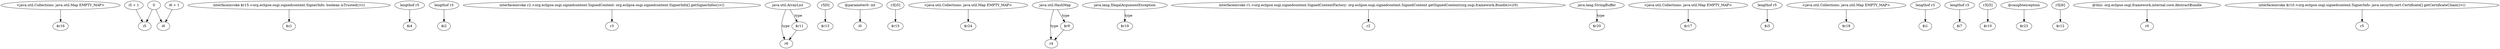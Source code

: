 digraph g {
0[label="<java.util.Collections: java.util.Map EMPTY_MAP>"]
1[label="$r16"]
0->1[label=""]
2[label="i5 + 1"]
3[label="i5"]
2->3[label=""]
4[label="interfaceinvoke $r15.<org.eclipse.osgi.signedcontent.SignerInfo: boolean isTrusted()>()"]
5[label="$z1"]
4->5[label=""]
6[label="lengthof r5"]
7[label="$i4"]
6->7[label=""]
8[label="lengthof r3"]
9[label="$i2"]
8->9[label=""]
10[label="interfaceinvoke r2.<org.eclipse.osgi.signedcontent.SignedContent: org.eclipse.osgi.signedcontent.SignerInfo[] getSignerInfos()>()"]
11[label="r3"]
10->11[label=""]
12[label="i6 + 1"]
13[label="i6"]
12->13[label=""]
14[label="java.util.ArrayList"]
15[label="r6"]
14->15[label="type"]
16[label="0"]
16->3[label=""]
17[label="r5[0]"]
18[label="$r13"]
17->18[label=""]
19[label="@parameter0: int"]
20[label="i0"]
19->20[label=""]
16->13[label=""]
21[label="r3[i5]"]
22[label="$r15"]
21->22[label=""]
23[label="<java.util.Collections: java.util.Map EMPTY_MAP>"]
24[label="$r24"]
23->24[label=""]
25[label="java.util.HashMap"]
26[label="r4"]
25->26[label="type"]
27[label="$r11"]
14->27[label="type"]
27->15[label=""]
28[label="java.lang.IllegalArgumentException"]
29[label="$r19"]
28->29[label="type"]
30[label="interfaceinvoke r1.<org.eclipse.osgi.signedcontent.SignedContentFactory: org.eclipse.osgi.signedcontent.SignedContent getSignedContent(org.osgi.framework.Bundle)>(r0)"]
31[label="r2"]
30->31[label=""]
32[label="java.lang.StringBuffer"]
33[label="$r20"]
32->33[label="type"]
34[label="<java.util.Collections: java.util.Map EMPTY_MAP>"]
35[label="$r17"]
34->35[label=""]
36[label="$r9"]
25->36[label="type"]
37[label="lengthof r5"]
38[label="$i3"]
37->38[label=""]
39[label="<java.util.Collections: java.util.Map EMPTY_MAP>"]
40[label="$r18"]
39->40[label=""]
41[label="lengthof r3"]
42[label="$i1"]
41->42[label=""]
43[label="lengthof r3"]
44[label="$i7"]
43->44[label=""]
45[label="r3[i5]"]
46[label="$r10"]
45->46[label=""]
47[label="@caughtexception"]
48[label="$r23"]
47->48[label=""]
49[label="r5[i6]"]
50[label="$r12"]
49->50[label=""]
51[label="@this: org.eclipse.osgi.framework.internal.core.AbstractBundle"]
52[label="r0"]
51->52[label=""]
53[label="interfaceinvoke $r10.<org.eclipse.osgi.signedcontent.SignerInfo: java.security.cert.Certificate[] getCertificateChain()>()"]
54[label="r5"]
53->54[label=""]
36->26[label=""]
}